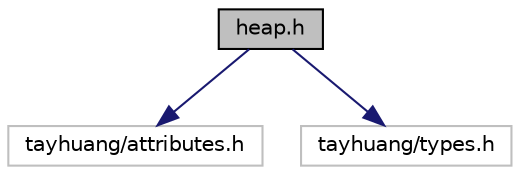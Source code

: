 digraph "heap.h"
{
 // LATEX_PDF_SIZE
  edge [fontname="Helvetica",fontsize="10",labelfontname="Helvetica",labelfontsize="10"];
  node [fontname="Helvetica",fontsize="10",shape=record];
  Node1 [label="heap.h",height=0.2,width=0.4,color="black", fillcolor="grey75", style="filled", fontcolor="black",tooltip="堆"];
  Node1 -> Node2 [color="midnightblue",fontsize="10",style="solid",fontname="Helvetica"];
  Node2 [label="tayhuang/attributes.h",height=0.2,width=0.4,color="grey75", fillcolor="white", style="filled",tooltip=" "];
  Node1 -> Node3 [color="midnightblue",fontsize="10",style="solid",fontname="Helvetica"];
  Node3 [label="tayhuang/types.h",height=0.2,width=0.4,color="grey75", fillcolor="white", style="filled",tooltip=" "];
}
